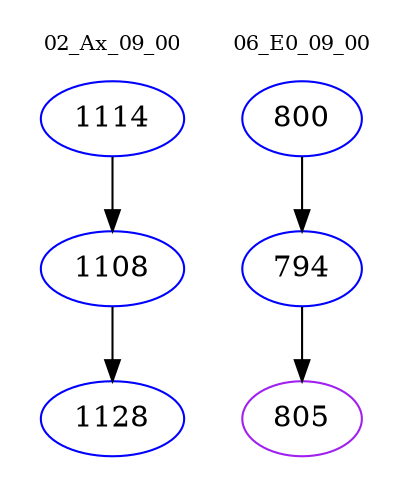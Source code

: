 digraph{
subgraph cluster_0 {
color = white
label = "02_Ax_09_00";
fontsize=10;
T0_1114 [label="1114", color="blue"]
T0_1114 -> T0_1108 [color="black"]
T0_1108 [label="1108", color="blue"]
T0_1108 -> T0_1128 [color="black"]
T0_1128 [label="1128", color="blue"]
}
subgraph cluster_1 {
color = white
label = "06_E0_09_00";
fontsize=10;
T1_800 [label="800", color="blue"]
T1_800 -> T1_794 [color="black"]
T1_794 [label="794", color="blue"]
T1_794 -> T1_805 [color="black"]
T1_805 [label="805", color="purple"]
}
}
